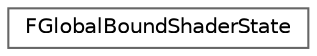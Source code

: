 digraph "Graphical Class Hierarchy"
{
 // INTERACTIVE_SVG=YES
 // LATEX_PDF_SIZE
  bgcolor="transparent";
  edge [fontname=Helvetica,fontsize=10,labelfontname=Helvetica,labelfontsize=10];
  node [fontname=Helvetica,fontsize=10,shape=box,height=0.2,width=0.4];
  rankdir="LR";
  Node0 [id="Node000000",label="FGlobalBoundShaderState",height=0.2,width=0.4,color="grey40", fillcolor="white", style="filled",URL="$df/d7b/structFGlobalBoundShaderState.html",tooltip=" "];
}
